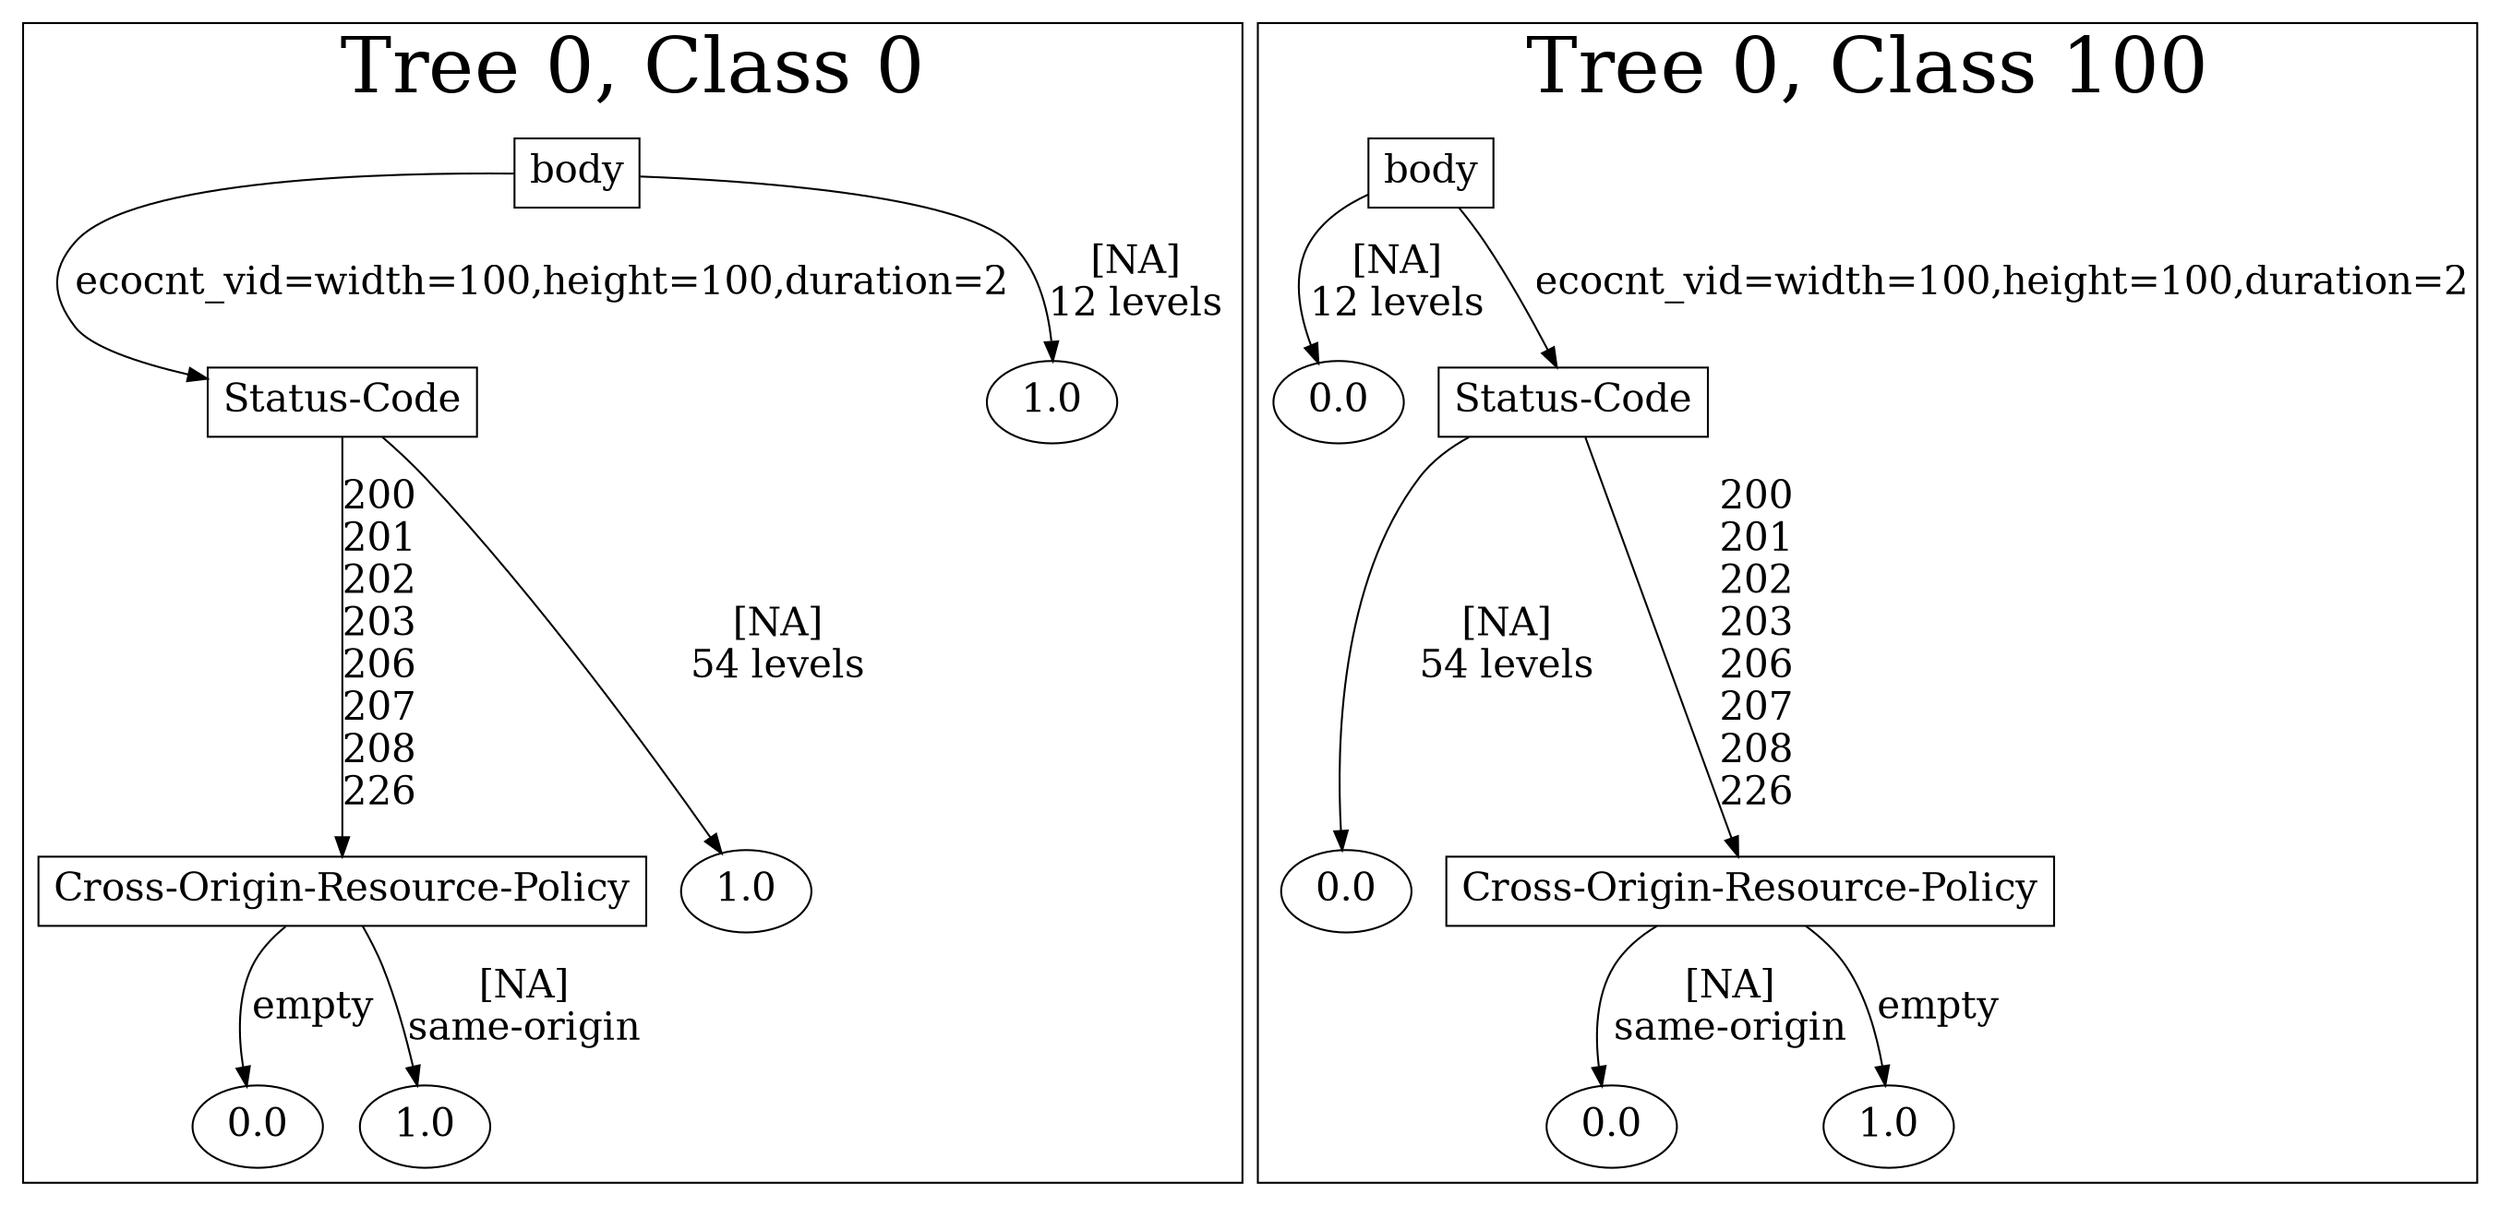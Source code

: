 /*
Generated by:
    http://https://github.com/h2oai/h2o-3/tree/master/h2o-genmodel/src/main/java/hex/genmodel/tools/PrintMojo.java
*/

/*
On a mac:

$ brew install graphviz
$ dot -Tpng file.gv -o file.png
$ open file.png
*/

digraph G {

subgraph cluster_0 {
/* Nodes */

/* Level 0 */
{
"SG_0_Node_0" [shape=box, fontsize=20, label="body"]
}

/* Level 1 */
{
"SG_0_Node_1" [shape=box, fontsize=20, label="Status-Code"]
"SG_0_Node_3" [fontsize=20, label="1.0"]
}

/* Level 2 */
{
"SG_0_Node_2" [shape=box, fontsize=20, label="Cross-Origin-Resource-Policy"]
"SG_0_Node_4" [fontsize=20, label="1.0"]
}

/* Level 3 */
{
"SG_0_Node_5" [fontsize=20, label="0.0"]
"SG_0_Node_6" [fontsize=20, label="1.0"]
}

/* Edges */
"SG_0_Node_0" -> "SG_0_Node_1" [fontsize=20, label="ecocnt_vid=width=100,height=100,duration=2
"]
"SG_0_Node_0" -> "SG_0_Node_3" [fontsize=20, label="[NA]
12 levels
"]
"SG_0_Node_1" -> "SG_0_Node_2" [fontsize=20, label="200
201
202
203
206
207
208
226
"]
"SG_0_Node_1" -> "SG_0_Node_4" [fontsize=20, label="[NA]
54 levels
"]
"SG_0_Node_2" -> "SG_0_Node_5" [fontsize=20, label="empty
"]
"SG_0_Node_2" -> "SG_0_Node_6" [fontsize=20, label="[NA]
same-origin
"]

fontsize=40
label="Tree 0, Class 0"
}

subgraph cluster_1 {
/* Nodes */

/* Level 0 */
{
"SG_1_Node_0" [shape=box, fontsize=20, label="body"]
}

/* Level 1 */
{
"SG_1_Node_3" [fontsize=20, label="0.0"]
"SG_1_Node_1" [shape=box, fontsize=20, label="Status-Code"]
}

/* Level 2 */
{
"SG_1_Node_4" [fontsize=20, label="0.0"]
"SG_1_Node_2" [shape=box, fontsize=20, label="Cross-Origin-Resource-Policy"]
}

/* Level 3 */
{
"SG_1_Node_5" [fontsize=20, label="0.0"]
"SG_1_Node_6" [fontsize=20, label="1.0"]
}

/* Edges */
"SG_1_Node_0" -> "SG_1_Node_3" [fontsize=20, label="[NA]
12 levels
"]
"SG_1_Node_0" -> "SG_1_Node_1" [fontsize=20, label="ecocnt_vid=width=100,height=100,duration=2
"]
"SG_1_Node_1" -> "SG_1_Node_4" [fontsize=20, label="[NA]
54 levels
"]
"SG_1_Node_1" -> "SG_1_Node_2" [fontsize=20, label="200
201
202
203
206
207
208
226
"]
"SG_1_Node_2" -> "SG_1_Node_5" [fontsize=20, label="[NA]
same-origin
"]
"SG_1_Node_2" -> "SG_1_Node_6" [fontsize=20, label="empty
"]

fontsize=40
label="Tree 0, Class 100"
}

}

